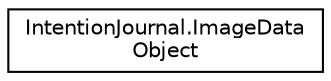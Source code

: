 digraph "Graphical Class Hierarchy"
{
  edge [fontname="Helvetica",fontsize="10",labelfontname="Helvetica",labelfontsize="10"];
  node [fontname="Helvetica",fontsize="10",shape=record];
  rankdir="LR";
  Node0 [label="IntentionJournal.ImageData\lObject",height=0.2,width=0.4,color="black", fillcolor="white", style="filled",URL="$class_intention_journal_1_1_image_data_object.html",tooltip="This is an object representing an image. When a user loads in an image it is saved temporarily so tha..."];
}

